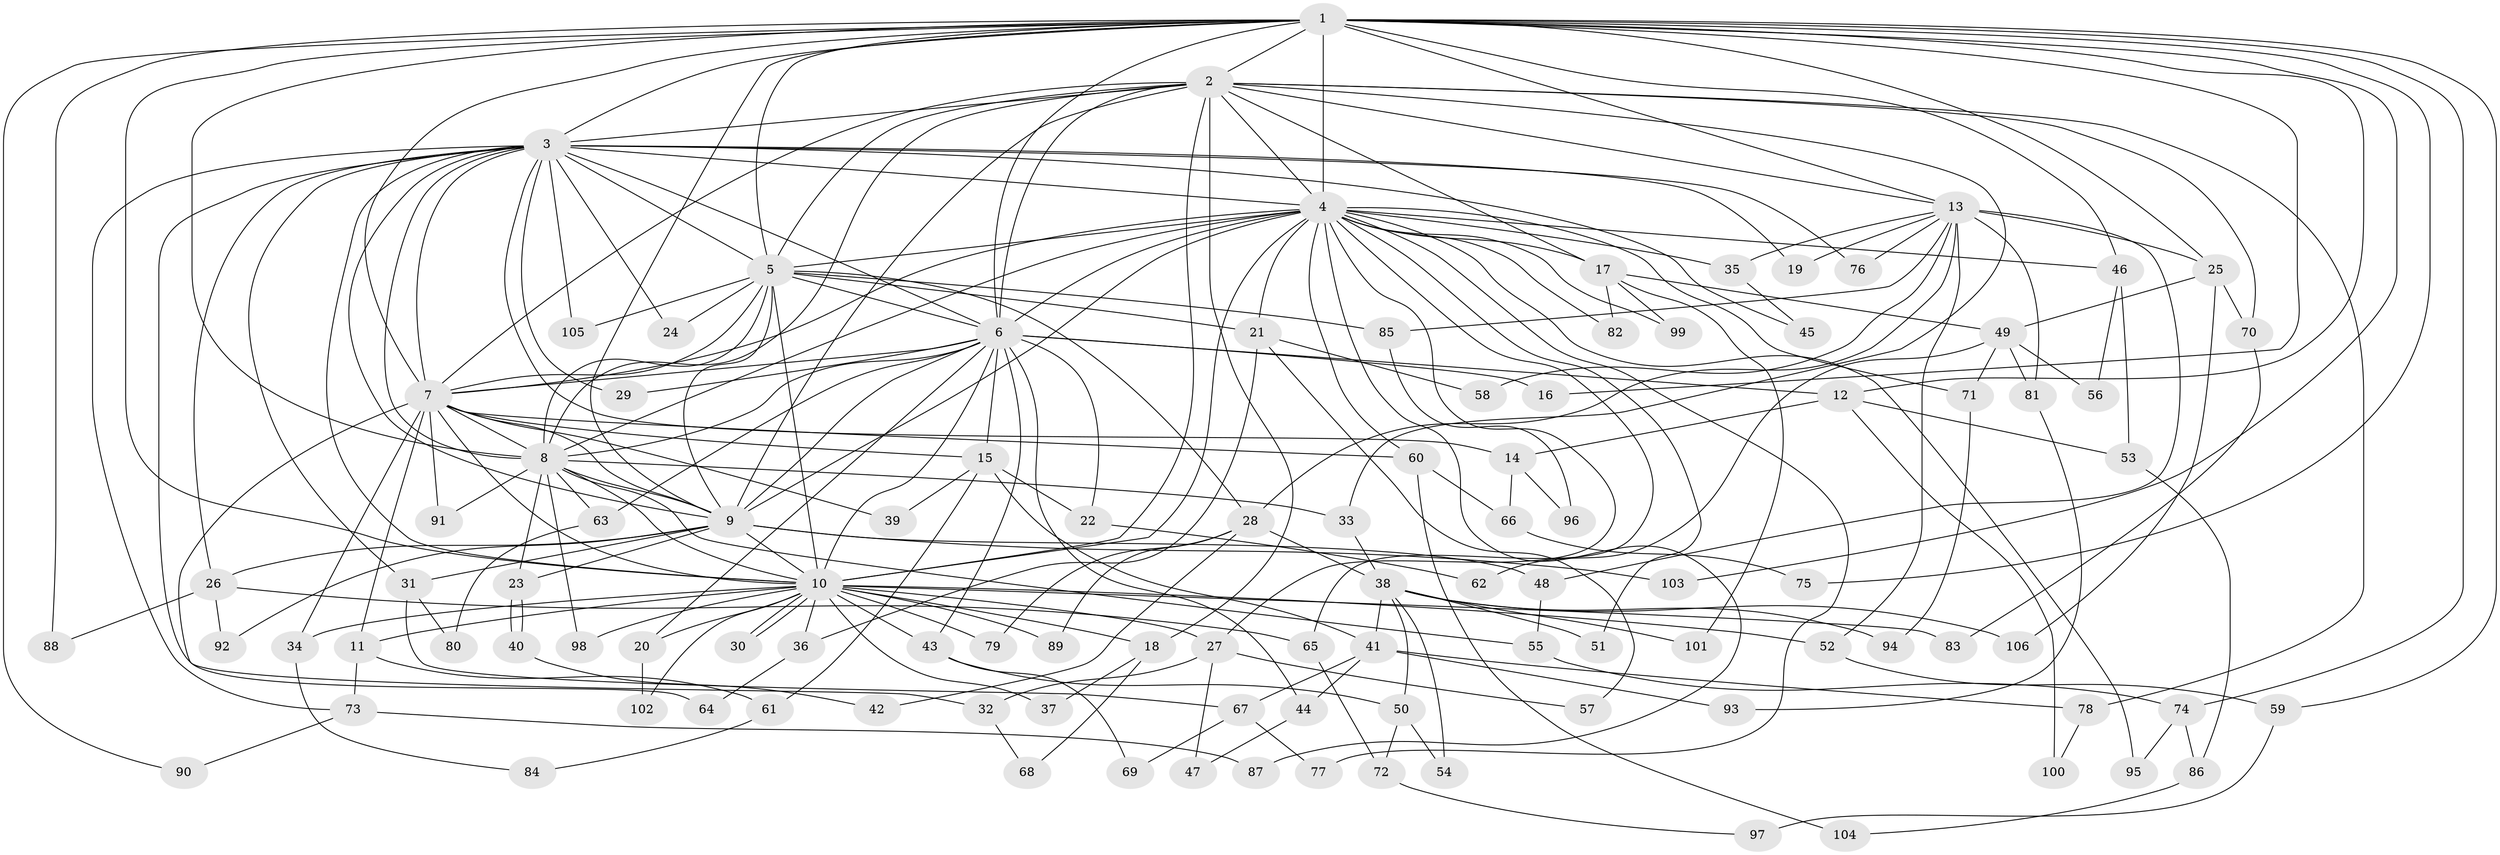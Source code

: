 // coarse degree distribution, {12: 0.06451612903225806, 19: 0.03225806451612903, 1: 0.03225806451612903, 2: 0.5161290322580645, 3: 0.0967741935483871, 5: 0.06451612903225806, 8: 0.03225806451612903, 4: 0.03225806451612903, 6: 0.06451612903225806, 13: 0.03225806451612903, 14: 0.03225806451612903}
// Generated by graph-tools (version 1.1) at 2025/48/03/04/25 21:48:59]
// undirected, 106 vertices, 237 edges
graph export_dot {
graph [start="1"]
  node [color=gray90,style=filled];
  1;
  2;
  3;
  4;
  5;
  6;
  7;
  8;
  9;
  10;
  11;
  12;
  13;
  14;
  15;
  16;
  17;
  18;
  19;
  20;
  21;
  22;
  23;
  24;
  25;
  26;
  27;
  28;
  29;
  30;
  31;
  32;
  33;
  34;
  35;
  36;
  37;
  38;
  39;
  40;
  41;
  42;
  43;
  44;
  45;
  46;
  47;
  48;
  49;
  50;
  51;
  52;
  53;
  54;
  55;
  56;
  57;
  58;
  59;
  60;
  61;
  62;
  63;
  64;
  65;
  66;
  67;
  68;
  69;
  70;
  71;
  72;
  73;
  74;
  75;
  76;
  77;
  78;
  79;
  80;
  81;
  82;
  83;
  84;
  85;
  86;
  87;
  88;
  89;
  90;
  91;
  92;
  93;
  94;
  95;
  96;
  97;
  98;
  99;
  100;
  101;
  102;
  103;
  104;
  105;
  106;
  1 -- 2;
  1 -- 3;
  1 -- 4;
  1 -- 5;
  1 -- 6;
  1 -- 7;
  1 -- 8;
  1 -- 9;
  1 -- 10;
  1 -- 12;
  1 -- 13;
  1 -- 16;
  1 -- 25;
  1 -- 46;
  1 -- 59;
  1 -- 74;
  1 -- 75;
  1 -- 88;
  1 -- 90;
  1 -- 103;
  2 -- 3;
  2 -- 4;
  2 -- 5;
  2 -- 6;
  2 -- 7;
  2 -- 8;
  2 -- 9;
  2 -- 10;
  2 -- 13;
  2 -- 17;
  2 -- 18;
  2 -- 33;
  2 -- 70;
  2 -- 78;
  3 -- 4;
  3 -- 5;
  3 -- 6;
  3 -- 7;
  3 -- 8;
  3 -- 9;
  3 -- 10;
  3 -- 14;
  3 -- 19;
  3 -- 24;
  3 -- 26;
  3 -- 29;
  3 -- 31;
  3 -- 32;
  3 -- 45;
  3 -- 73;
  3 -- 76;
  3 -- 105;
  4 -- 5;
  4 -- 6;
  4 -- 7;
  4 -- 8;
  4 -- 9;
  4 -- 10;
  4 -- 17;
  4 -- 21;
  4 -- 27;
  4 -- 35;
  4 -- 46;
  4 -- 51;
  4 -- 60;
  4 -- 65;
  4 -- 71;
  4 -- 77;
  4 -- 82;
  4 -- 87;
  4 -- 95;
  4 -- 99;
  5 -- 6;
  5 -- 7;
  5 -- 8;
  5 -- 9;
  5 -- 10;
  5 -- 21;
  5 -- 24;
  5 -- 28;
  5 -- 85;
  5 -- 105;
  6 -- 7;
  6 -- 8;
  6 -- 9;
  6 -- 10;
  6 -- 12;
  6 -- 15;
  6 -- 16;
  6 -- 20;
  6 -- 22;
  6 -- 29;
  6 -- 43;
  6 -- 44;
  6 -- 63;
  7 -- 8;
  7 -- 9;
  7 -- 10;
  7 -- 11;
  7 -- 15;
  7 -- 34;
  7 -- 39;
  7 -- 60;
  7 -- 64;
  7 -- 91;
  8 -- 9;
  8 -- 10;
  8 -- 23;
  8 -- 33;
  8 -- 55;
  8 -- 63;
  8 -- 91;
  8 -- 98;
  9 -- 10;
  9 -- 23;
  9 -- 26;
  9 -- 31;
  9 -- 48;
  9 -- 92;
  9 -- 103;
  10 -- 11;
  10 -- 18;
  10 -- 20;
  10 -- 27;
  10 -- 30;
  10 -- 30;
  10 -- 34;
  10 -- 36;
  10 -- 37;
  10 -- 43;
  10 -- 52;
  10 -- 79;
  10 -- 83;
  10 -- 89;
  10 -- 98;
  10 -- 102;
  11 -- 61;
  11 -- 73;
  12 -- 14;
  12 -- 53;
  12 -- 100;
  13 -- 19;
  13 -- 25;
  13 -- 28;
  13 -- 35;
  13 -- 48;
  13 -- 52;
  13 -- 58;
  13 -- 76;
  13 -- 81;
  13 -- 85;
  14 -- 66;
  14 -- 96;
  15 -- 22;
  15 -- 39;
  15 -- 41;
  15 -- 61;
  17 -- 49;
  17 -- 82;
  17 -- 99;
  17 -- 101;
  18 -- 37;
  18 -- 68;
  20 -- 102;
  21 -- 36;
  21 -- 57;
  21 -- 58;
  22 -- 62;
  23 -- 40;
  23 -- 40;
  25 -- 49;
  25 -- 70;
  25 -- 106;
  26 -- 65;
  26 -- 88;
  26 -- 92;
  27 -- 32;
  27 -- 47;
  27 -- 57;
  28 -- 38;
  28 -- 42;
  28 -- 79;
  28 -- 89;
  31 -- 67;
  31 -- 80;
  32 -- 68;
  33 -- 38;
  34 -- 84;
  35 -- 45;
  36 -- 64;
  38 -- 41;
  38 -- 50;
  38 -- 51;
  38 -- 54;
  38 -- 94;
  38 -- 101;
  38 -- 106;
  40 -- 42;
  41 -- 44;
  41 -- 67;
  41 -- 78;
  41 -- 93;
  43 -- 50;
  43 -- 69;
  44 -- 47;
  46 -- 53;
  46 -- 56;
  48 -- 55;
  49 -- 56;
  49 -- 62;
  49 -- 71;
  49 -- 81;
  50 -- 54;
  50 -- 72;
  52 -- 59;
  53 -- 86;
  55 -- 74;
  59 -- 97;
  60 -- 66;
  60 -- 104;
  61 -- 84;
  63 -- 80;
  65 -- 72;
  66 -- 75;
  67 -- 69;
  67 -- 77;
  70 -- 83;
  71 -- 94;
  72 -- 97;
  73 -- 87;
  73 -- 90;
  74 -- 86;
  74 -- 95;
  78 -- 100;
  81 -- 93;
  85 -- 96;
  86 -- 104;
}
